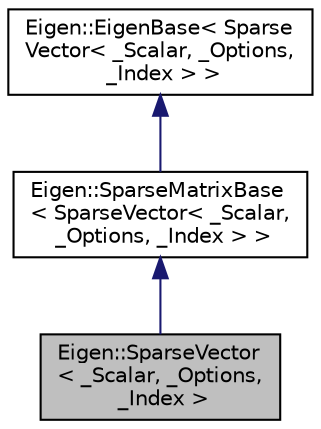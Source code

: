 digraph "Eigen::SparseVector&lt; _Scalar, _Options, _Index &gt;"
{
  edge [fontname="Helvetica",fontsize="10",labelfontname="Helvetica",labelfontsize="10"];
  node [fontname="Helvetica",fontsize="10",shape=record];
  Node1 [label="Eigen::SparseVector\l\< _Scalar, _Options,\l _Index \>",height=0.2,width=0.4,color="black", fillcolor="grey75", style="filled", fontcolor="black"];
  Node2 -> Node1 [dir="back",color="midnightblue",fontsize="10",style="solid",fontname="Helvetica"];
  Node2 [label="Eigen::SparseMatrixBase\l\< SparseVector\< _Scalar,\l _Options, _Index \> \>",height=0.2,width=0.4,color="black", fillcolor="white", style="filled",URL="$class_eigen_1_1_sparse_matrix_base.html"];
  Node3 -> Node2 [dir="back",color="midnightblue",fontsize="10",style="solid",fontname="Helvetica"];
  Node3 [label="Eigen::EigenBase\< Sparse\lVector\< _Scalar, _Options,\l _Index \> \>",height=0.2,width=0.4,color="black", fillcolor="white", style="filled",URL="$struct_eigen_1_1_eigen_base.html"];
}
